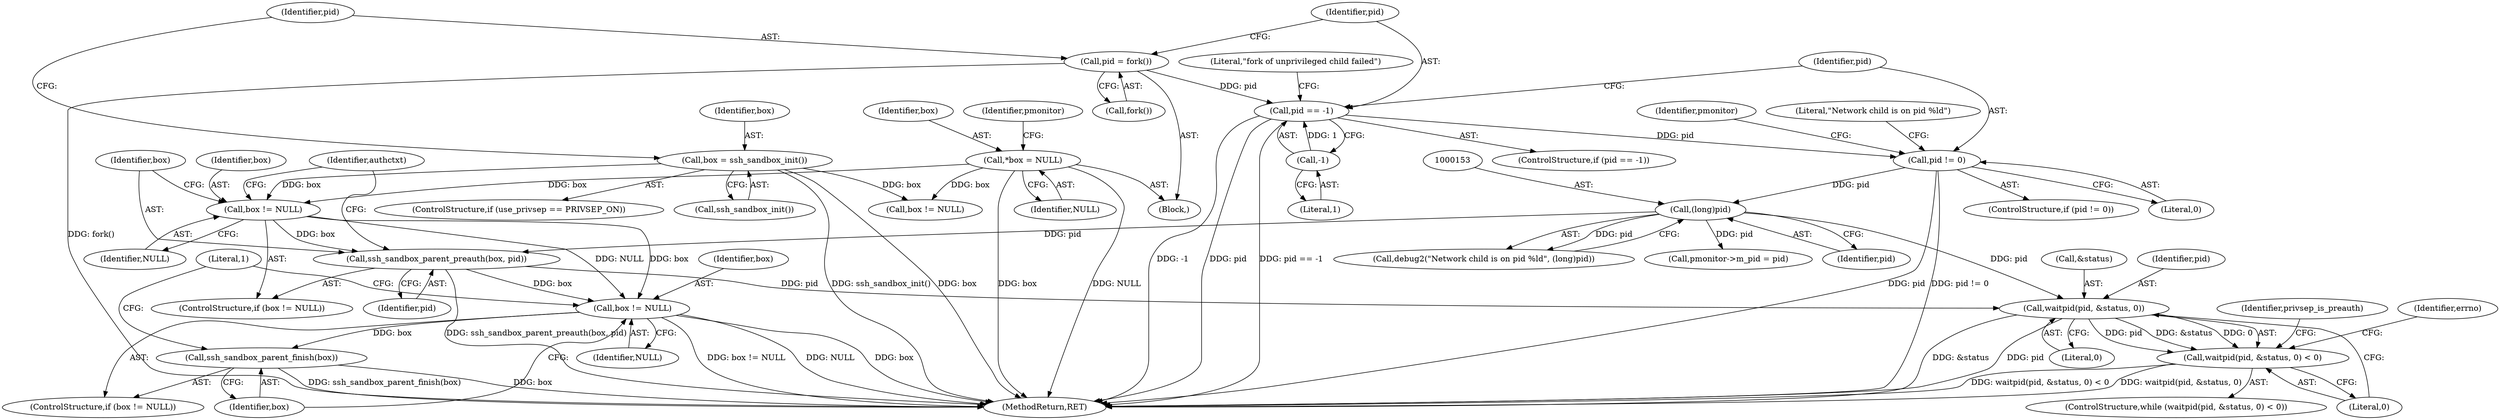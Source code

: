 digraph "0_src_3095060f479b86288e31c79ecbc5131a66bcd2f9_11@pointer" {
"1000184" [label="(Call,ssh_sandbox_parent_preauth(box, pid))"];
"1000181" [label="(Call,box != NULL)"];
"1000112" [label="(Call,*box = NULL)"];
"1000130" [label="(Call,box = ssh_sandbox_init())"];
"1000152" [label="(Call,(long)pid)"];
"1000146" [label="(Call,pid != 0)"];
"1000137" [label="(Call,pid == -1)"];
"1000133" [label="(Call,pid = fork())"];
"1000139" [label="(Call,-1)"];
"1000192" [label="(Call,waitpid(pid, &status, 0))"];
"1000191" [label="(Call,waitpid(pid, &status, 0) < 0)"];
"1000248" [label="(Call,box != NULL)"];
"1000251" [label="(Call,ssh_sandbox_parent_finish(box))"];
"1000192" [label="(Call,waitpid(pid, &status, 0))"];
"1000183" [label="(Identifier,NULL)"];
"1000185" [label="(Identifier,box)"];
"1000113" [label="(Identifier,box)"];
"1000280" [label="(MethodReturn,RET)"];
"1000194" [label="(Call,&status)"];
"1000126" [label="(ControlStructure,if (use_privsep == PRIVSEP_ON))"];
"1000190" [label="(ControlStructure,while (waitpid(pid, &status, 0) < 0))"];
"1000146" [label="(Call,pid != 0)"];
"1000193" [label="(Identifier,pid)"];
"1000150" [label="(Call,debug2(\"Network child is on pid %ld\", (long)pid))"];
"1000197" [label="(Literal,0)"];
"1000147" [label="(Identifier,pid)"];
"1000182" [label="(Identifier,box)"];
"1000181" [label="(Call,box != NULL)"];
"1000138" [label="(Identifier,pid)"];
"1000143" [label="(Literal,\"fork of unprivileged child failed\")"];
"1000155" [label="(Call,pmonitor->m_pid = pid)"];
"1000130" [label="(Call,box = ssh_sandbox_init())"];
"1000188" [label="(Identifier,authctxt)"];
"1000216" [label="(Identifier,privsep_is_preauth)"];
"1000191" [label="(Call,waitpid(pid, &status, 0) < 0)"];
"1000151" [label="(Literal,\"Network child is on pid %ld\")"];
"1000134" [label="(Identifier,pid)"];
"1000254" [label="(Literal,1)"];
"1000251" [label="(Call,ssh_sandbox_parent_finish(box))"];
"1000259" [label="(Identifier,pmonitor)"];
"1000140" [label="(Literal,1)"];
"1000135" [label="(Call,fork())"];
"1000137" [label="(Call,pid == -1)"];
"1000201" [label="(Identifier,errno)"];
"1000252" [label="(Identifier,box)"];
"1000116" [label="(Identifier,pmonitor)"];
"1000107" [label="(Block,)"];
"1000250" [label="(Identifier,NULL)"];
"1000247" [label="(ControlStructure,if (box != NULL))"];
"1000152" [label="(Call,(long)pid)"];
"1000133" [label="(Call,pid = fork())"];
"1000114" [label="(Identifier,NULL)"];
"1000186" [label="(Identifier,pid)"];
"1000136" [label="(ControlStructure,if (pid == -1))"];
"1000148" [label="(Literal,0)"];
"1000139" [label="(Call,-1)"];
"1000180" [label="(ControlStructure,if (box != NULL))"];
"1000145" [label="(ControlStructure,if (pid != 0))"];
"1000248" [label="(Call,box != NULL)"];
"1000273" [label="(Call,box != NULL)"];
"1000196" [label="(Literal,0)"];
"1000132" [label="(Call,ssh_sandbox_init())"];
"1000131" [label="(Identifier,box)"];
"1000249" [label="(Identifier,box)"];
"1000154" [label="(Identifier,pid)"];
"1000112" [label="(Call,*box = NULL)"];
"1000184" [label="(Call,ssh_sandbox_parent_preauth(box, pid))"];
"1000184" -> "1000180"  [label="AST: "];
"1000184" -> "1000186"  [label="CFG: "];
"1000185" -> "1000184"  [label="AST: "];
"1000186" -> "1000184"  [label="AST: "];
"1000188" -> "1000184"  [label="CFG: "];
"1000184" -> "1000280"  [label="DDG: ssh_sandbox_parent_preauth(box, pid)"];
"1000181" -> "1000184"  [label="DDG: box"];
"1000152" -> "1000184"  [label="DDG: pid"];
"1000184" -> "1000192"  [label="DDG: pid"];
"1000184" -> "1000248"  [label="DDG: box"];
"1000181" -> "1000180"  [label="AST: "];
"1000181" -> "1000183"  [label="CFG: "];
"1000182" -> "1000181"  [label="AST: "];
"1000183" -> "1000181"  [label="AST: "];
"1000185" -> "1000181"  [label="CFG: "];
"1000188" -> "1000181"  [label="CFG: "];
"1000112" -> "1000181"  [label="DDG: box"];
"1000130" -> "1000181"  [label="DDG: box"];
"1000181" -> "1000248"  [label="DDG: box"];
"1000181" -> "1000248"  [label="DDG: NULL"];
"1000112" -> "1000107"  [label="AST: "];
"1000112" -> "1000114"  [label="CFG: "];
"1000113" -> "1000112"  [label="AST: "];
"1000114" -> "1000112"  [label="AST: "];
"1000116" -> "1000112"  [label="CFG: "];
"1000112" -> "1000280"  [label="DDG: NULL"];
"1000112" -> "1000280"  [label="DDG: box"];
"1000112" -> "1000273"  [label="DDG: box"];
"1000130" -> "1000126"  [label="AST: "];
"1000130" -> "1000132"  [label="CFG: "];
"1000131" -> "1000130"  [label="AST: "];
"1000132" -> "1000130"  [label="AST: "];
"1000134" -> "1000130"  [label="CFG: "];
"1000130" -> "1000280"  [label="DDG: ssh_sandbox_init()"];
"1000130" -> "1000280"  [label="DDG: box"];
"1000130" -> "1000273"  [label="DDG: box"];
"1000152" -> "1000150"  [label="AST: "];
"1000152" -> "1000154"  [label="CFG: "];
"1000153" -> "1000152"  [label="AST: "];
"1000154" -> "1000152"  [label="AST: "];
"1000150" -> "1000152"  [label="CFG: "];
"1000152" -> "1000150"  [label="DDG: pid"];
"1000146" -> "1000152"  [label="DDG: pid"];
"1000152" -> "1000155"  [label="DDG: pid"];
"1000152" -> "1000192"  [label="DDG: pid"];
"1000146" -> "1000145"  [label="AST: "];
"1000146" -> "1000148"  [label="CFG: "];
"1000147" -> "1000146"  [label="AST: "];
"1000148" -> "1000146"  [label="AST: "];
"1000151" -> "1000146"  [label="CFG: "];
"1000259" -> "1000146"  [label="CFG: "];
"1000146" -> "1000280"  [label="DDG: pid != 0"];
"1000146" -> "1000280"  [label="DDG: pid"];
"1000137" -> "1000146"  [label="DDG: pid"];
"1000137" -> "1000136"  [label="AST: "];
"1000137" -> "1000139"  [label="CFG: "];
"1000138" -> "1000137"  [label="AST: "];
"1000139" -> "1000137"  [label="AST: "];
"1000143" -> "1000137"  [label="CFG: "];
"1000147" -> "1000137"  [label="CFG: "];
"1000137" -> "1000280"  [label="DDG: -1"];
"1000137" -> "1000280"  [label="DDG: pid"];
"1000137" -> "1000280"  [label="DDG: pid == -1"];
"1000133" -> "1000137"  [label="DDG: pid"];
"1000139" -> "1000137"  [label="DDG: 1"];
"1000133" -> "1000107"  [label="AST: "];
"1000133" -> "1000135"  [label="CFG: "];
"1000134" -> "1000133"  [label="AST: "];
"1000135" -> "1000133"  [label="AST: "];
"1000138" -> "1000133"  [label="CFG: "];
"1000133" -> "1000280"  [label="DDG: fork()"];
"1000139" -> "1000140"  [label="CFG: "];
"1000140" -> "1000139"  [label="AST: "];
"1000192" -> "1000191"  [label="AST: "];
"1000192" -> "1000196"  [label="CFG: "];
"1000193" -> "1000192"  [label="AST: "];
"1000194" -> "1000192"  [label="AST: "];
"1000196" -> "1000192"  [label="AST: "];
"1000197" -> "1000192"  [label="CFG: "];
"1000192" -> "1000280"  [label="DDG: &status"];
"1000192" -> "1000280"  [label="DDG: pid"];
"1000192" -> "1000191"  [label="DDG: pid"];
"1000192" -> "1000191"  [label="DDG: &status"];
"1000192" -> "1000191"  [label="DDG: 0"];
"1000191" -> "1000190"  [label="AST: "];
"1000191" -> "1000197"  [label="CFG: "];
"1000197" -> "1000191"  [label="AST: "];
"1000201" -> "1000191"  [label="CFG: "];
"1000216" -> "1000191"  [label="CFG: "];
"1000191" -> "1000280"  [label="DDG: waitpid(pid, &status, 0) < 0"];
"1000191" -> "1000280"  [label="DDG: waitpid(pid, &status, 0)"];
"1000248" -> "1000247"  [label="AST: "];
"1000248" -> "1000250"  [label="CFG: "];
"1000249" -> "1000248"  [label="AST: "];
"1000250" -> "1000248"  [label="AST: "];
"1000252" -> "1000248"  [label="CFG: "];
"1000254" -> "1000248"  [label="CFG: "];
"1000248" -> "1000280"  [label="DDG: box != NULL"];
"1000248" -> "1000280"  [label="DDG: NULL"];
"1000248" -> "1000280"  [label="DDG: box"];
"1000248" -> "1000251"  [label="DDG: box"];
"1000251" -> "1000247"  [label="AST: "];
"1000251" -> "1000252"  [label="CFG: "];
"1000252" -> "1000251"  [label="AST: "];
"1000254" -> "1000251"  [label="CFG: "];
"1000251" -> "1000280"  [label="DDG: ssh_sandbox_parent_finish(box)"];
"1000251" -> "1000280"  [label="DDG: box"];
}

